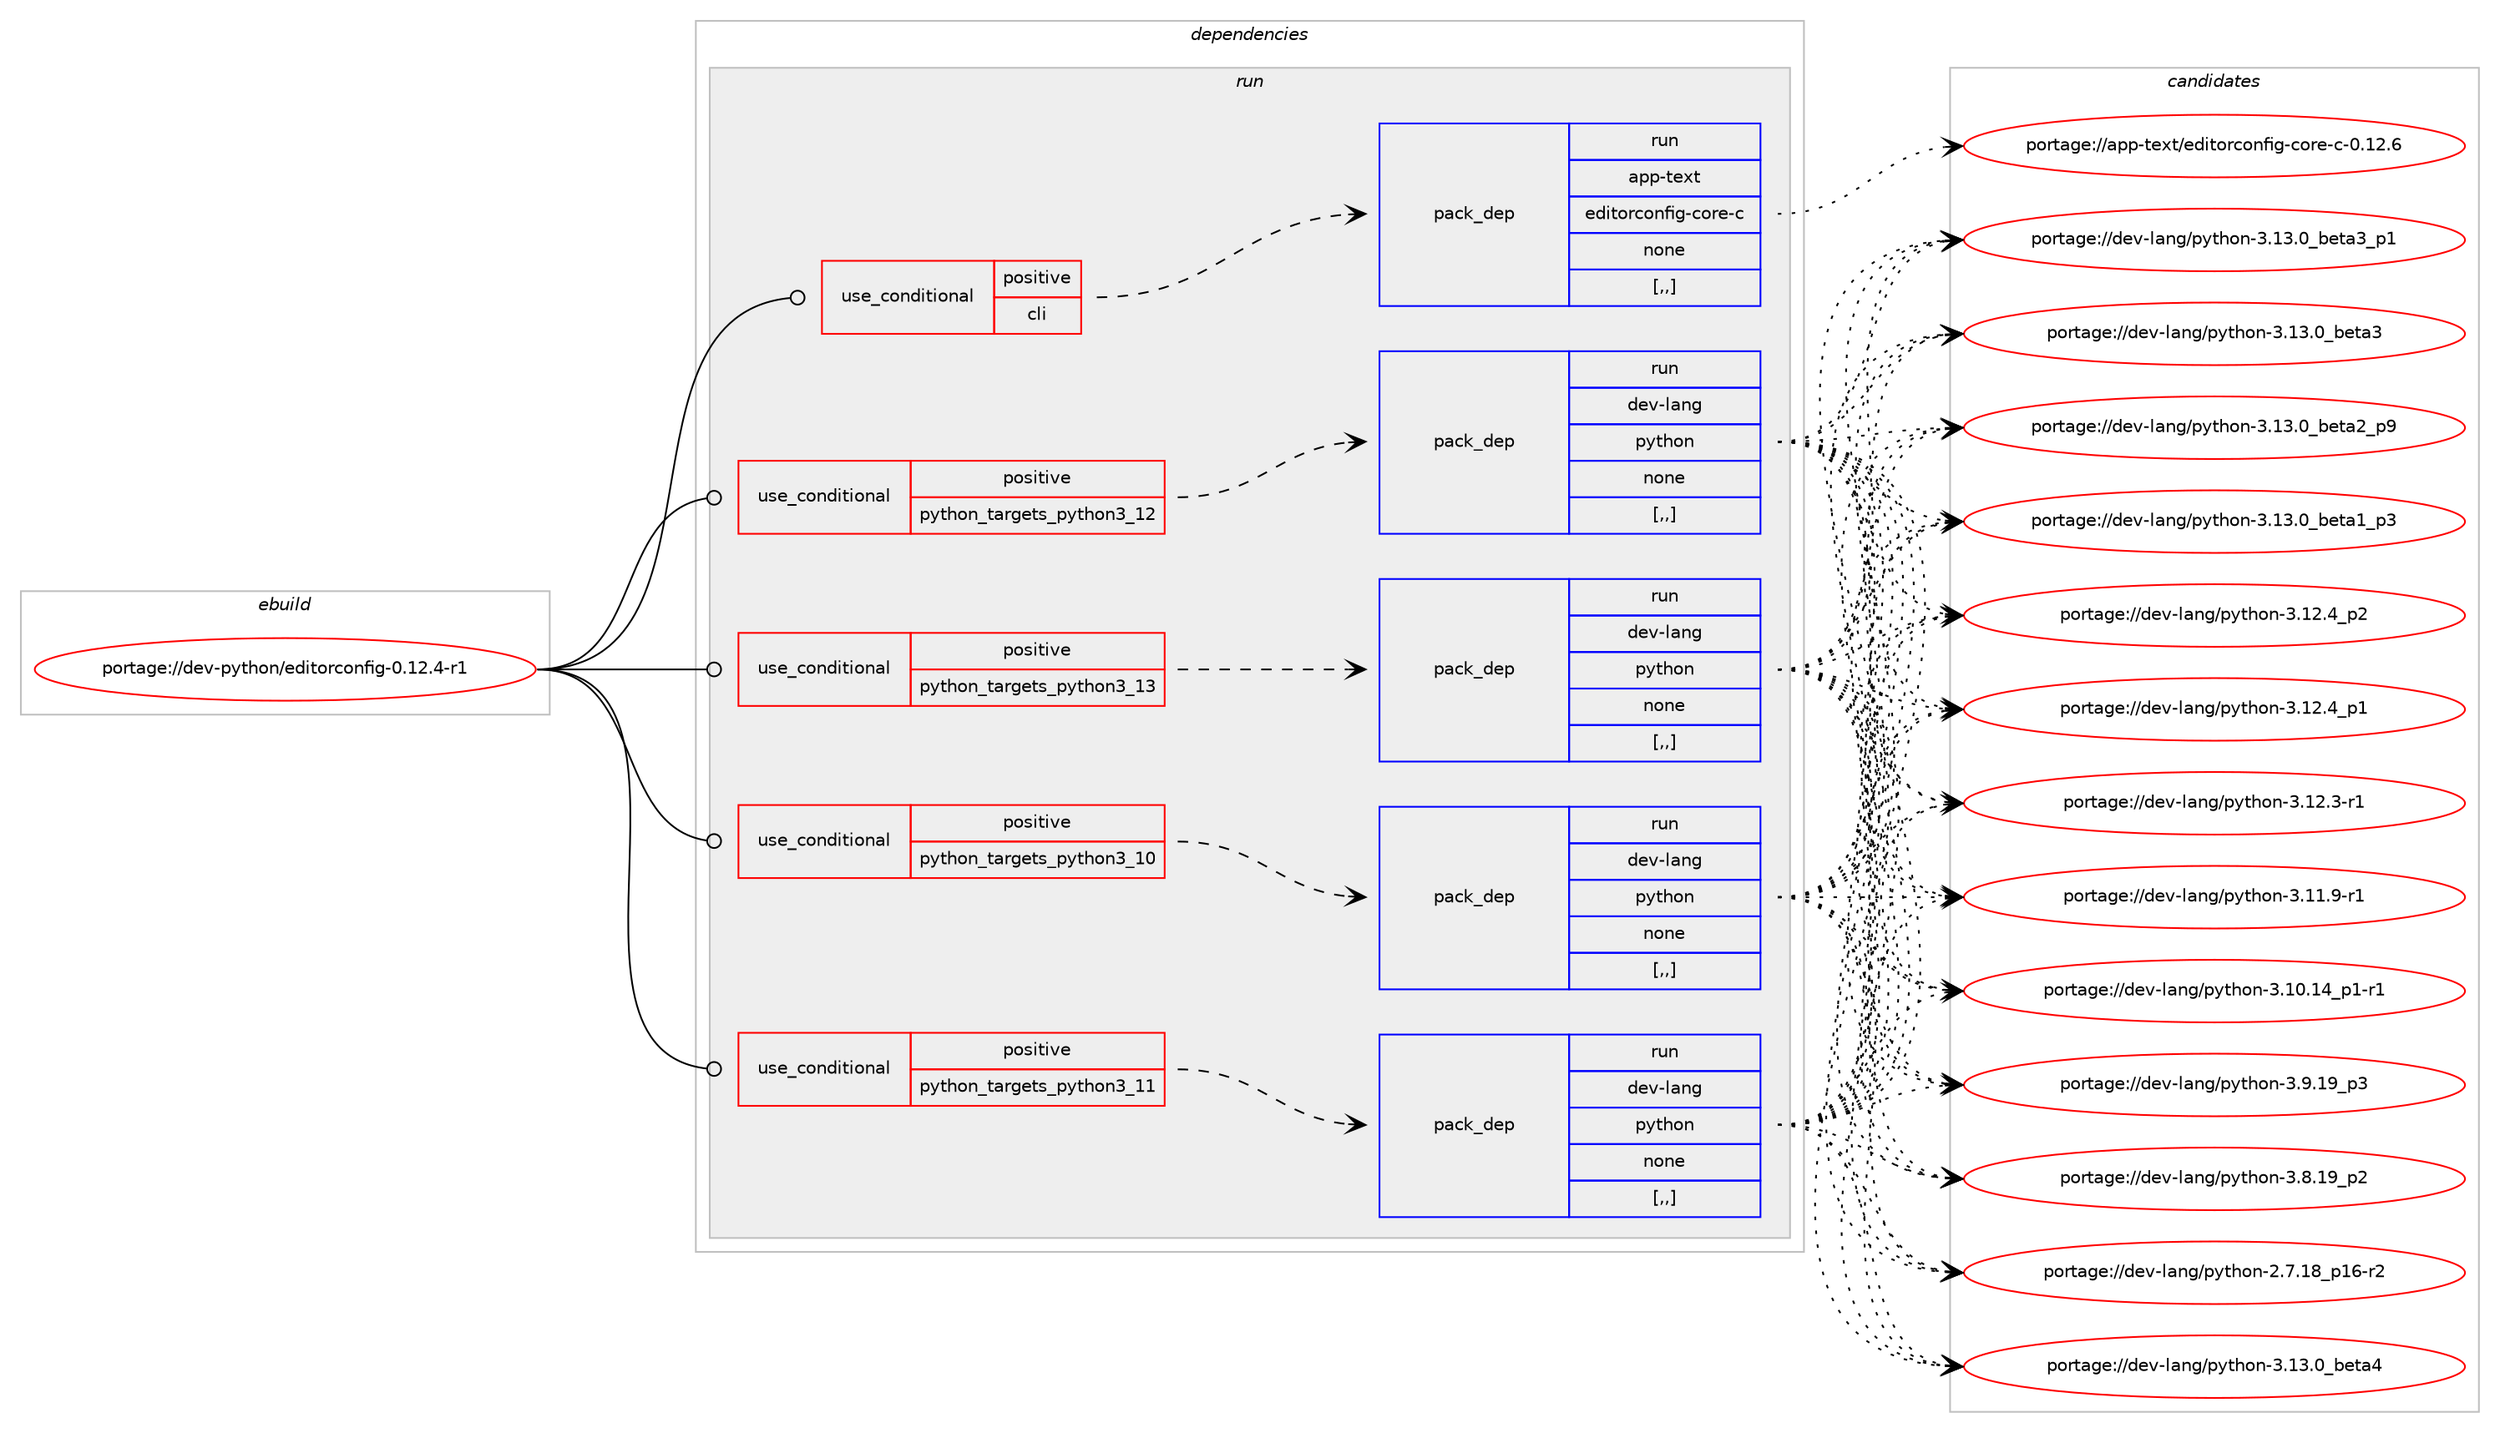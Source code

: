 digraph prolog {

# *************
# Graph options
# *************

newrank=true;
concentrate=true;
compound=true;
graph [rankdir=LR,fontname=Helvetica,fontsize=10,ranksep=1.5];#, ranksep=2.5, nodesep=0.2];
edge  [arrowhead=vee];
node  [fontname=Helvetica,fontsize=10];

# **********
# The ebuild
# **********

subgraph cluster_leftcol {
color=gray;
label=<<i>ebuild</i>>;
id [label="portage://dev-python/editorconfig-0.12.4-r1", color=red, width=4, href="../dev-python/editorconfig-0.12.4-r1.svg"];
}

# ****************
# The dependencies
# ****************

subgraph cluster_midcol {
color=gray;
label=<<i>dependencies</i>>;
subgraph cluster_compile {
fillcolor="#eeeeee";
style=filled;
label=<<i>compile</i>>;
}
subgraph cluster_compileandrun {
fillcolor="#eeeeee";
style=filled;
label=<<i>compile and run</i>>;
}
subgraph cluster_run {
fillcolor="#eeeeee";
style=filled;
label=<<i>run</i>>;
subgraph cond32622 {
dependency146025 [label=<<TABLE BORDER="0" CELLBORDER="1" CELLSPACING="0" CELLPADDING="4"><TR><TD ROWSPAN="3" CELLPADDING="10">use_conditional</TD></TR><TR><TD>positive</TD></TR><TR><TD>cli</TD></TR></TABLE>>, shape=none, color=red];
subgraph pack112155 {
dependency146026 [label=<<TABLE BORDER="0" CELLBORDER="1" CELLSPACING="0" CELLPADDING="4" WIDTH="220"><TR><TD ROWSPAN="6" CELLPADDING="30">pack_dep</TD></TR><TR><TD WIDTH="110">run</TD></TR><TR><TD>app-text</TD></TR><TR><TD>editorconfig-core-c</TD></TR><TR><TD>none</TD></TR><TR><TD>[,,]</TD></TR></TABLE>>, shape=none, color=blue];
}
dependency146025:e -> dependency146026:w [weight=20,style="dashed",arrowhead="vee"];
}
id:e -> dependency146025:w [weight=20,style="solid",arrowhead="odot"];
subgraph cond32623 {
dependency146027 [label=<<TABLE BORDER="0" CELLBORDER="1" CELLSPACING="0" CELLPADDING="4"><TR><TD ROWSPAN="3" CELLPADDING="10">use_conditional</TD></TR><TR><TD>positive</TD></TR><TR><TD>python_targets_python3_10</TD></TR></TABLE>>, shape=none, color=red];
subgraph pack112156 {
dependency146028 [label=<<TABLE BORDER="0" CELLBORDER="1" CELLSPACING="0" CELLPADDING="4" WIDTH="220"><TR><TD ROWSPAN="6" CELLPADDING="30">pack_dep</TD></TR><TR><TD WIDTH="110">run</TD></TR><TR><TD>dev-lang</TD></TR><TR><TD>python</TD></TR><TR><TD>none</TD></TR><TR><TD>[,,]</TD></TR></TABLE>>, shape=none, color=blue];
}
dependency146027:e -> dependency146028:w [weight=20,style="dashed",arrowhead="vee"];
}
id:e -> dependency146027:w [weight=20,style="solid",arrowhead="odot"];
subgraph cond32624 {
dependency146029 [label=<<TABLE BORDER="0" CELLBORDER="1" CELLSPACING="0" CELLPADDING="4"><TR><TD ROWSPAN="3" CELLPADDING="10">use_conditional</TD></TR><TR><TD>positive</TD></TR><TR><TD>python_targets_python3_11</TD></TR></TABLE>>, shape=none, color=red];
subgraph pack112157 {
dependency146030 [label=<<TABLE BORDER="0" CELLBORDER="1" CELLSPACING="0" CELLPADDING="4" WIDTH="220"><TR><TD ROWSPAN="6" CELLPADDING="30">pack_dep</TD></TR><TR><TD WIDTH="110">run</TD></TR><TR><TD>dev-lang</TD></TR><TR><TD>python</TD></TR><TR><TD>none</TD></TR><TR><TD>[,,]</TD></TR></TABLE>>, shape=none, color=blue];
}
dependency146029:e -> dependency146030:w [weight=20,style="dashed",arrowhead="vee"];
}
id:e -> dependency146029:w [weight=20,style="solid",arrowhead="odot"];
subgraph cond32625 {
dependency146031 [label=<<TABLE BORDER="0" CELLBORDER="1" CELLSPACING="0" CELLPADDING="4"><TR><TD ROWSPAN="3" CELLPADDING="10">use_conditional</TD></TR><TR><TD>positive</TD></TR><TR><TD>python_targets_python3_12</TD></TR></TABLE>>, shape=none, color=red];
subgraph pack112158 {
dependency146032 [label=<<TABLE BORDER="0" CELLBORDER="1" CELLSPACING="0" CELLPADDING="4" WIDTH="220"><TR><TD ROWSPAN="6" CELLPADDING="30">pack_dep</TD></TR><TR><TD WIDTH="110">run</TD></TR><TR><TD>dev-lang</TD></TR><TR><TD>python</TD></TR><TR><TD>none</TD></TR><TR><TD>[,,]</TD></TR></TABLE>>, shape=none, color=blue];
}
dependency146031:e -> dependency146032:w [weight=20,style="dashed",arrowhead="vee"];
}
id:e -> dependency146031:w [weight=20,style="solid",arrowhead="odot"];
subgraph cond32626 {
dependency146033 [label=<<TABLE BORDER="0" CELLBORDER="1" CELLSPACING="0" CELLPADDING="4"><TR><TD ROWSPAN="3" CELLPADDING="10">use_conditional</TD></TR><TR><TD>positive</TD></TR><TR><TD>python_targets_python3_13</TD></TR></TABLE>>, shape=none, color=red];
subgraph pack112159 {
dependency146034 [label=<<TABLE BORDER="0" CELLBORDER="1" CELLSPACING="0" CELLPADDING="4" WIDTH="220"><TR><TD ROWSPAN="6" CELLPADDING="30">pack_dep</TD></TR><TR><TD WIDTH="110">run</TD></TR><TR><TD>dev-lang</TD></TR><TR><TD>python</TD></TR><TR><TD>none</TD></TR><TR><TD>[,,]</TD></TR></TABLE>>, shape=none, color=blue];
}
dependency146033:e -> dependency146034:w [weight=20,style="dashed",arrowhead="vee"];
}
id:e -> dependency146033:w [weight=20,style="solid",arrowhead="odot"];
}
}

# **************
# The candidates
# **************

subgraph cluster_choices {
rank=same;
color=gray;
label=<<i>candidates</i>>;

subgraph choice112155 {
color=black;
nodesep=1;
choice971121124511610112011647101100105116111114991111101021051034599111114101459945484649504654 [label="portage://app-text/editorconfig-core-c-0.12.6", color=red, width=4,href="../app-text/editorconfig-core-c-0.12.6.svg"];
dependency146026:e -> choice971121124511610112011647101100105116111114991111101021051034599111114101459945484649504654:w [style=dotted,weight="100"];
}
subgraph choice112156 {
color=black;
nodesep=1;
choice1001011184510897110103471121211161041111104551464951464895981011169752 [label="portage://dev-lang/python-3.13.0_beta4", color=red, width=4,href="../dev-lang/python-3.13.0_beta4.svg"];
choice10010111845108971101034711212111610411111045514649514648959810111697519511249 [label="portage://dev-lang/python-3.13.0_beta3_p1", color=red, width=4,href="../dev-lang/python-3.13.0_beta3_p1.svg"];
choice1001011184510897110103471121211161041111104551464951464895981011169751 [label="portage://dev-lang/python-3.13.0_beta3", color=red, width=4,href="../dev-lang/python-3.13.0_beta3.svg"];
choice10010111845108971101034711212111610411111045514649514648959810111697509511257 [label="portage://dev-lang/python-3.13.0_beta2_p9", color=red, width=4,href="../dev-lang/python-3.13.0_beta2_p9.svg"];
choice10010111845108971101034711212111610411111045514649514648959810111697499511251 [label="portage://dev-lang/python-3.13.0_beta1_p3", color=red, width=4,href="../dev-lang/python-3.13.0_beta1_p3.svg"];
choice100101118451089711010347112121116104111110455146495046529511250 [label="portage://dev-lang/python-3.12.4_p2", color=red, width=4,href="../dev-lang/python-3.12.4_p2.svg"];
choice100101118451089711010347112121116104111110455146495046529511249 [label="portage://dev-lang/python-3.12.4_p1", color=red, width=4,href="../dev-lang/python-3.12.4_p1.svg"];
choice100101118451089711010347112121116104111110455146495046514511449 [label="portage://dev-lang/python-3.12.3-r1", color=red, width=4,href="../dev-lang/python-3.12.3-r1.svg"];
choice100101118451089711010347112121116104111110455146494946574511449 [label="portage://dev-lang/python-3.11.9-r1", color=red, width=4,href="../dev-lang/python-3.11.9-r1.svg"];
choice100101118451089711010347112121116104111110455146494846495295112494511449 [label="portage://dev-lang/python-3.10.14_p1-r1", color=red, width=4,href="../dev-lang/python-3.10.14_p1-r1.svg"];
choice100101118451089711010347112121116104111110455146574649579511251 [label="portage://dev-lang/python-3.9.19_p3", color=red, width=4,href="../dev-lang/python-3.9.19_p3.svg"];
choice100101118451089711010347112121116104111110455146564649579511250 [label="portage://dev-lang/python-3.8.19_p2", color=red, width=4,href="../dev-lang/python-3.8.19_p2.svg"];
choice100101118451089711010347112121116104111110455046554649569511249544511450 [label="portage://dev-lang/python-2.7.18_p16-r2", color=red, width=4,href="../dev-lang/python-2.7.18_p16-r2.svg"];
dependency146028:e -> choice1001011184510897110103471121211161041111104551464951464895981011169752:w [style=dotted,weight="100"];
dependency146028:e -> choice10010111845108971101034711212111610411111045514649514648959810111697519511249:w [style=dotted,weight="100"];
dependency146028:e -> choice1001011184510897110103471121211161041111104551464951464895981011169751:w [style=dotted,weight="100"];
dependency146028:e -> choice10010111845108971101034711212111610411111045514649514648959810111697509511257:w [style=dotted,weight="100"];
dependency146028:e -> choice10010111845108971101034711212111610411111045514649514648959810111697499511251:w [style=dotted,weight="100"];
dependency146028:e -> choice100101118451089711010347112121116104111110455146495046529511250:w [style=dotted,weight="100"];
dependency146028:e -> choice100101118451089711010347112121116104111110455146495046529511249:w [style=dotted,weight="100"];
dependency146028:e -> choice100101118451089711010347112121116104111110455146495046514511449:w [style=dotted,weight="100"];
dependency146028:e -> choice100101118451089711010347112121116104111110455146494946574511449:w [style=dotted,weight="100"];
dependency146028:e -> choice100101118451089711010347112121116104111110455146494846495295112494511449:w [style=dotted,weight="100"];
dependency146028:e -> choice100101118451089711010347112121116104111110455146574649579511251:w [style=dotted,weight="100"];
dependency146028:e -> choice100101118451089711010347112121116104111110455146564649579511250:w [style=dotted,weight="100"];
dependency146028:e -> choice100101118451089711010347112121116104111110455046554649569511249544511450:w [style=dotted,weight="100"];
}
subgraph choice112157 {
color=black;
nodesep=1;
choice1001011184510897110103471121211161041111104551464951464895981011169752 [label="portage://dev-lang/python-3.13.0_beta4", color=red, width=4,href="../dev-lang/python-3.13.0_beta4.svg"];
choice10010111845108971101034711212111610411111045514649514648959810111697519511249 [label="portage://dev-lang/python-3.13.0_beta3_p1", color=red, width=4,href="../dev-lang/python-3.13.0_beta3_p1.svg"];
choice1001011184510897110103471121211161041111104551464951464895981011169751 [label="portage://dev-lang/python-3.13.0_beta3", color=red, width=4,href="../dev-lang/python-3.13.0_beta3.svg"];
choice10010111845108971101034711212111610411111045514649514648959810111697509511257 [label="portage://dev-lang/python-3.13.0_beta2_p9", color=red, width=4,href="../dev-lang/python-3.13.0_beta2_p9.svg"];
choice10010111845108971101034711212111610411111045514649514648959810111697499511251 [label="portage://dev-lang/python-3.13.0_beta1_p3", color=red, width=4,href="../dev-lang/python-3.13.0_beta1_p3.svg"];
choice100101118451089711010347112121116104111110455146495046529511250 [label="portage://dev-lang/python-3.12.4_p2", color=red, width=4,href="../dev-lang/python-3.12.4_p2.svg"];
choice100101118451089711010347112121116104111110455146495046529511249 [label="portage://dev-lang/python-3.12.4_p1", color=red, width=4,href="../dev-lang/python-3.12.4_p1.svg"];
choice100101118451089711010347112121116104111110455146495046514511449 [label="portage://dev-lang/python-3.12.3-r1", color=red, width=4,href="../dev-lang/python-3.12.3-r1.svg"];
choice100101118451089711010347112121116104111110455146494946574511449 [label="portage://dev-lang/python-3.11.9-r1", color=red, width=4,href="../dev-lang/python-3.11.9-r1.svg"];
choice100101118451089711010347112121116104111110455146494846495295112494511449 [label="portage://dev-lang/python-3.10.14_p1-r1", color=red, width=4,href="../dev-lang/python-3.10.14_p1-r1.svg"];
choice100101118451089711010347112121116104111110455146574649579511251 [label="portage://dev-lang/python-3.9.19_p3", color=red, width=4,href="../dev-lang/python-3.9.19_p3.svg"];
choice100101118451089711010347112121116104111110455146564649579511250 [label="portage://dev-lang/python-3.8.19_p2", color=red, width=4,href="../dev-lang/python-3.8.19_p2.svg"];
choice100101118451089711010347112121116104111110455046554649569511249544511450 [label="portage://dev-lang/python-2.7.18_p16-r2", color=red, width=4,href="../dev-lang/python-2.7.18_p16-r2.svg"];
dependency146030:e -> choice1001011184510897110103471121211161041111104551464951464895981011169752:w [style=dotted,weight="100"];
dependency146030:e -> choice10010111845108971101034711212111610411111045514649514648959810111697519511249:w [style=dotted,weight="100"];
dependency146030:e -> choice1001011184510897110103471121211161041111104551464951464895981011169751:w [style=dotted,weight="100"];
dependency146030:e -> choice10010111845108971101034711212111610411111045514649514648959810111697509511257:w [style=dotted,weight="100"];
dependency146030:e -> choice10010111845108971101034711212111610411111045514649514648959810111697499511251:w [style=dotted,weight="100"];
dependency146030:e -> choice100101118451089711010347112121116104111110455146495046529511250:w [style=dotted,weight="100"];
dependency146030:e -> choice100101118451089711010347112121116104111110455146495046529511249:w [style=dotted,weight="100"];
dependency146030:e -> choice100101118451089711010347112121116104111110455146495046514511449:w [style=dotted,weight="100"];
dependency146030:e -> choice100101118451089711010347112121116104111110455146494946574511449:w [style=dotted,weight="100"];
dependency146030:e -> choice100101118451089711010347112121116104111110455146494846495295112494511449:w [style=dotted,weight="100"];
dependency146030:e -> choice100101118451089711010347112121116104111110455146574649579511251:w [style=dotted,weight="100"];
dependency146030:e -> choice100101118451089711010347112121116104111110455146564649579511250:w [style=dotted,weight="100"];
dependency146030:e -> choice100101118451089711010347112121116104111110455046554649569511249544511450:w [style=dotted,weight="100"];
}
subgraph choice112158 {
color=black;
nodesep=1;
choice1001011184510897110103471121211161041111104551464951464895981011169752 [label="portage://dev-lang/python-3.13.0_beta4", color=red, width=4,href="../dev-lang/python-3.13.0_beta4.svg"];
choice10010111845108971101034711212111610411111045514649514648959810111697519511249 [label="portage://dev-lang/python-3.13.0_beta3_p1", color=red, width=4,href="../dev-lang/python-3.13.0_beta3_p1.svg"];
choice1001011184510897110103471121211161041111104551464951464895981011169751 [label="portage://dev-lang/python-3.13.0_beta3", color=red, width=4,href="../dev-lang/python-3.13.0_beta3.svg"];
choice10010111845108971101034711212111610411111045514649514648959810111697509511257 [label="portage://dev-lang/python-3.13.0_beta2_p9", color=red, width=4,href="../dev-lang/python-3.13.0_beta2_p9.svg"];
choice10010111845108971101034711212111610411111045514649514648959810111697499511251 [label="portage://dev-lang/python-3.13.0_beta1_p3", color=red, width=4,href="../dev-lang/python-3.13.0_beta1_p3.svg"];
choice100101118451089711010347112121116104111110455146495046529511250 [label="portage://dev-lang/python-3.12.4_p2", color=red, width=4,href="../dev-lang/python-3.12.4_p2.svg"];
choice100101118451089711010347112121116104111110455146495046529511249 [label="portage://dev-lang/python-3.12.4_p1", color=red, width=4,href="../dev-lang/python-3.12.4_p1.svg"];
choice100101118451089711010347112121116104111110455146495046514511449 [label="portage://dev-lang/python-3.12.3-r1", color=red, width=4,href="../dev-lang/python-3.12.3-r1.svg"];
choice100101118451089711010347112121116104111110455146494946574511449 [label="portage://dev-lang/python-3.11.9-r1", color=red, width=4,href="../dev-lang/python-3.11.9-r1.svg"];
choice100101118451089711010347112121116104111110455146494846495295112494511449 [label="portage://dev-lang/python-3.10.14_p1-r1", color=red, width=4,href="../dev-lang/python-3.10.14_p1-r1.svg"];
choice100101118451089711010347112121116104111110455146574649579511251 [label="portage://dev-lang/python-3.9.19_p3", color=red, width=4,href="../dev-lang/python-3.9.19_p3.svg"];
choice100101118451089711010347112121116104111110455146564649579511250 [label="portage://dev-lang/python-3.8.19_p2", color=red, width=4,href="../dev-lang/python-3.8.19_p2.svg"];
choice100101118451089711010347112121116104111110455046554649569511249544511450 [label="portage://dev-lang/python-2.7.18_p16-r2", color=red, width=4,href="../dev-lang/python-2.7.18_p16-r2.svg"];
dependency146032:e -> choice1001011184510897110103471121211161041111104551464951464895981011169752:w [style=dotted,weight="100"];
dependency146032:e -> choice10010111845108971101034711212111610411111045514649514648959810111697519511249:w [style=dotted,weight="100"];
dependency146032:e -> choice1001011184510897110103471121211161041111104551464951464895981011169751:w [style=dotted,weight="100"];
dependency146032:e -> choice10010111845108971101034711212111610411111045514649514648959810111697509511257:w [style=dotted,weight="100"];
dependency146032:e -> choice10010111845108971101034711212111610411111045514649514648959810111697499511251:w [style=dotted,weight="100"];
dependency146032:e -> choice100101118451089711010347112121116104111110455146495046529511250:w [style=dotted,weight="100"];
dependency146032:e -> choice100101118451089711010347112121116104111110455146495046529511249:w [style=dotted,weight="100"];
dependency146032:e -> choice100101118451089711010347112121116104111110455146495046514511449:w [style=dotted,weight="100"];
dependency146032:e -> choice100101118451089711010347112121116104111110455146494946574511449:w [style=dotted,weight="100"];
dependency146032:e -> choice100101118451089711010347112121116104111110455146494846495295112494511449:w [style=dotted,weight="100"];
dependency146032:e -> choice100101118451089711010347112121116104111110455146574649579511251:w [style=dotted,weight="100"];
dependency146032:e -> choice100101118451089711010347112121116104111110455146564649579511250:w [style=dotted,weight="100"];
dependency146032:e -> choice100101118451089711010347112121116104111110455046554649569511249544511450:w [style=dotted,weight="100"];
}
subgraph choice112159 {
color=black;
nodesep=1;
choice1001011184510897110103471121211161041111104551464951464895981011169752 [label="portage://dev-lang/python-3.13.0_beta4", color=red, width=4,href="../dev-lang/python-3.13.0_beta4.svg"];
choice10010111845108971101034711212111610411111045514649514648959810111697519511249 [label="portage://dev-lang/python-3.13.0_beta3_p1", color=red, width=4,href="../dev-lang/python-3.13.0_beta3_p1.svg"];
choice1001011184510897110103471121211161041111104551464951464895981011169751 [label="portage://dev-lang/python-3.13.0_beta3", color=red, width=4,href="../dev-lang/python-3.13.0_beta3.svg"];
choice10010111845108971101034711212111610411111045514649514648959810111697509511257 [label="portage://dev-lang/python-3.13.0_beta2_p9", color=red, width=4,href="../dev-lang/python-3.13.0_beta2_p9.svg"];
choice10010111845108971101034711212111610411111045514649514648959810111697499511251 [label="portage://dev-lang/python-3.13.0_beta1_p3", color=red, width=4,href="../dev-lang/python-3.13.0_beta1_p3.svg"];
choice100101118451089711010347112121116104111110455146495046529511250 [label="portage://dev-lang/python-3.12.4_p2", color=red, width=4,href="../dev-lang/python-3.12.4_p2.svg"];
choice100101118451089711010347112121116104111110455146495046529511249 [label="portage://dev-lang/python-3.12.4_p1", color=red, width=4,href="../dev-lang/python-3.12.4_p1.svg"];
choice100101118451089711010347112121116104111110455146495046514511449 [label="portage://dev-lang/python-3.12.3-r1", color=red, width=4,href="../dev-lang/python-3.12.3-r1.svg"];
choice100101118451089711010347112121116104111110455146494946574511449 [label="portage://dev-lang/python-3.11.9-r1", color=red, width=4,href="../dev-lang/python-3.11.9-r1.svg"];
choice100101118451089711010347112121116104111110455146494846495295112494511449 [label="portage://dev-lang/python-3.10.14_p1-r1", color=red, width=4,href="../dev-lang/python-3.10.14_p1-r1.svg"];
choice100101118451089711010347112121116104111110455146574649579511251 [label="portage://dev-lang/python-3.9.19_p3", color=red, width=4,href="../dev-lang/python-3.9.19_p3.svg"];
choice100101118451089711010347112121116104111110455146564649579511250 [label="portage://dev-lang/python-3.8.19_p2", color=red, width=4,href="../dev-lang/python-3.8.19_p2.svg"];
choice100101118451089711010347112121116104111110455046554649569511249544511450 [label="portage://dev-lang/python-2.7.18_p16-r2", color=red, width=4,href="../dev-lang/python-2.7.18_p16-r2.svg"];
dependency146034:e -> choice1001011184510897110103471121211161041111104551464951464895981011169752:w [style=dotted,weight="100"];
dependency146034:e -> choice10010111845108971101034711212111610411111045514649514648959810111697519511249:w [style=dotted,weight="100"];
dependency146034:e -> choice1001011184510897110103471121211161041111104551464951464895981011169751:w [style=dotted,weight="100"];
dependency146034:e -> choice10010111845108971101034711212111610411111045514649514648959810111697509511257:w [style=dotted,weight="100"];
dependency146034:e -> choice10010111845108971101034711212111610411111045514649514648959810111697499511251:w [style=dotted,weight="100"];
dependency146034:e -> choice100101118451089711010347112121116104111110455146495046529511250:w [style=dotted,weight="100"];
dependency146034:e -> choice100101118451089711010347112121116104111110455146495046529511249:w [style=dotted,weight="100"];
dependency146034:e -> choice100101118451089711010347112121116104111110455146495046514511449:w [style=dotted,weight="100"];
dependency146034:e -> choice100101118451089711010347112121116104111110455146494946574511449:w [style=dotted,weight="100"];
dependency146034:e -> choice100101118451089711010347112121116104111110455146494846495295112494511449:w [style=dotted,weight="100"];
dependency146034:e -> choice100101118451089711010347112121116104111110455146574649579511251:w [style=dotted,weight="100"];
dependency146034:e -> choice100101118451089711010347112121116104111110455146564649579511250:w [style=dotted,weight="100"];
dependency146034:e -> choice100101118451089711010347112121116104111110455046554649569511249544511450:w [style=dotted,weight="100"];
}
}

}
